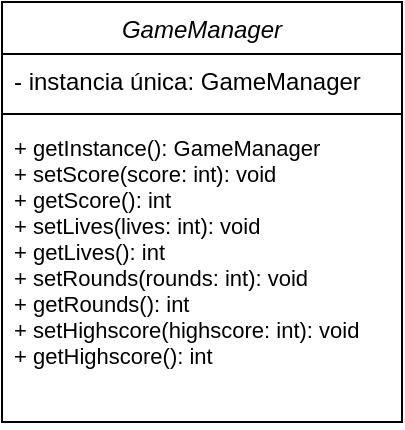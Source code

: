 <mxfile version="21.5.0" type="github">
  <diagram id="C5RBs43oDa-KdzZeNtuy" name="Page-1">
    <mxGraphModel dx="430" dy="269" grid="1" gridSize="10" guides="1" tooltips="1" connect="1" arrows="1" fold="1" page="1" pageScale="1" pageWidth="827" pageHeight="1169" math="0" shadow="0">
      <root>
        <mxCell id="WIyWlLk6GJQsqaUBKTNV-0" />
        <mxCell id="WIyWlLk6GJQsqaUBKTNV-1" parent="WIyWlLk6GJQsqaUBKTNV-0" />
        <mxCell id="vUTLQwmYn3w0_7VwO80W-36" value="GameManager&#xa;" style="swimlane;fontStyle=2;align=center;verticalAlign=top;childLayout=stackLayout;horizontal=1;startSize=26;horizontalStack=0;resizeParent=1;resizeLast=0;collapsible=1;marginBottom=0;rounded=0;shadow=0;strokeWidth=1;" vertex="1" parent="WIyWlLk6GJQsqaUBKTNV-1">
          <mxGeometry x="200" y="120" width="200" height="210" as="geometry">
            <mxRectangle x="230" y="140" width="160" height="26" as="alternateBounds" />
          </mxGeometry>
        </mxCell>
        <mxCell id="vUTLQwmYn3w0_7VwO80W-37" value="- instancia única: GameManager&#xa;" style="text;align=left;verticalAlign=top;spacingLeft=4;spacingRight=4;overflow=hidden;rotatable=0;points=[[0,0.5],[1,0.5]];portConstraint=eastwest;fontSize=12;" vertex="1" parent="vUTLQwmYn3w0_7VwO80W-36">
          <mxGeometry y="26" width="200" height="26" as="geometry" />
        </mxCell>
        <mxCell id="vUTLQwmYn3w0_7VwO80W-38" value="" style="line;html=1;strokeWidth=1;align=left;verticalAlign=middle;spacingTop=-1;spacingLeft=3;spacingRight=3;rotatable=0;labelPosition=right;points=[];portConstraint=eastwest;" vertex="1" parent="vUTLQwmYn3w0_7VwO80W-36">
          <mxGeometry y="52" width="200" height="8" as="geometry" />
        </mxCell>
        <mxCell id="vUTLQwmYn3w0_7VwO80W-39" value="+ getInstance(): GameManager&#xa;+ setScore(score: int): void&#xa;+ getScore(): int&#xa;+ setLives(lives: int): void&#xa;+ getLives(): int&#xa;+ setRounds(rounds: int): void&#xa;+ getRounds(): int&#xa;+ setHighscore(highscore: int): void&#xa;+ getHighscore(): int&#xa;&#xa; " style="text;align=left;verticalAlign=top;spacingLeft=4;spacingRight=4;overflow=hidden;rotatable=0;points=[[0,0.5],[1,0.5]];portConstraint=eastwest;fontSize=11;" vertex="1" parent="vUTLQwmYn3w0_7VwO80W-36">
          <mxGeometry y="60" width="200" height="150" as="geometry" />
        </mxCell>
      </root>
    </mxGraphModel>
  </diagram>
</mxfile>
